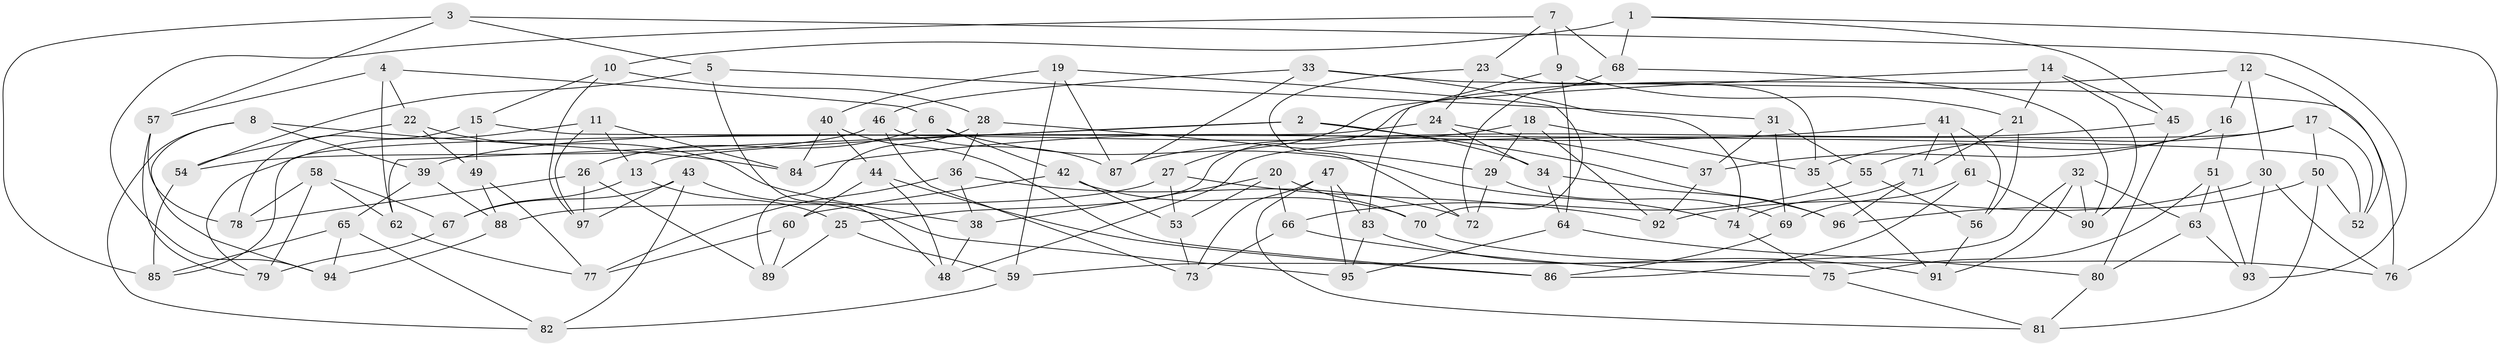// coarse degree distribution, {6: 0.30612244897959184, 4: 0.16326530612244897, 5: 0.3877551020408163, 3: 0.08163265306122448, 7: 0.061224489795918366}
// Generated by graph-tools (version 1.1) at 2025/38/03/04/25 23:38:05]
// undirected, 97 vertices, 194 edges
graph export_dot {
  node [color=gray90,style=filled];
  1;
  2;
  3;
  4;
  5;
  6;
  7;
  8;
  9;
  10;
  11;
  12;
  13;
  14;
  15;
  16;
  17;
  18;
  19;
  20;
  21;
  22;
  23;
  24;
  25;
  26;
  27;
  28;
  29;
  30;
  31;
  32;
  33;
  34;
  35;
  36;
  37;
  38;
  39;
  40;
  41;
  42;
  43;
  44;
  45;
  46;
  47;
  48;
  49;
  50;
  51;
  52;
  53;
  54;
  55;
  56;
  57;
  58;
  59;
  60;
  61;
  62;
  63;
  64;
  65;
  66;
  67;
  68;
  69;
  70;
  71;
  72;
  73;
  74;
  75;
  76;
  77;
  78;
  79;
  80;
  81;
  82;
  83;
  84;
  85;
  86;
  87;
  88;
  89;
  90;
  91;
  92;
  93;
  94;
  95;
  96;
  97;
  1 -- 76;
  1 -- 45;
  1 -- 68;
  1 -- 10;
  2 -- 62;
  2 -- 13;
  2 -- 96;
  2 -- 34;
  3 -- 57;
  3 -- 93;
  3 -- 5;
  3 -- 85;
  4 -- 6;
  4 -- 22;
  4 -- 57;
  4 -- 62;
  5 -- 54;
  5 -- 48;
  5 -- 31;
  6 -- 26;
  6 -- 74;
  6 -- 42;
  7 -- 68;
  7 -- 23;
  7 -- 9;
  7 -- 94;
  8 -- 84;
  8 -- 94;
  8 -- 39;
  8 -- 82;
  9 -- 64;
  9 -- 21;
  9 -- 83;
  10 -- 28;
  10 -- 15;
  10 -- 97;
  11 -- 97;
  11 -- 84;
  11 -- 79;
  11 -- 13;
  12 -- 25;
  12 -- 16;
  12 -- 52;
  12 -- 30;
  13 -- 25;
  13 -- 67;
  14 -- 45;
  14 -- 21;
  14 -- 90;
  14 -- 27;
  15 -- 78;
  15 -- 49;
  15 -- 52;
  16 -- 37;
  16 -- 35;
  16 -- 51;
  17 -- 55;
  17 -- 52;
  17 -- 48;
  17 -- 50;
  18 -- 39;
  18 -- 29;
  18 -- 35;
  18 -- 92;
  19 -- 87;
  19 -- 40;
  19 -- 70;
  19 -- 59;
  20 -- 53;
  20 -- 70;
  20 -- 38;
  20 -- 66;
  21 -- 56;
  21 -- 71;
  22 -- 54;
  22 -- 38;
  22 -- 49;
  23 -- 35;
  23 -- 24;
  23 -- 72;
  24 -- 34;
  24 -- 85;
  24 -- 37;
  25 -- 89;
  25 -- 59;
  26 -- 78;
  26 -- 89;
  26 -- 97;
  27 -- 88;
  27 -- 92;
  27 -- 53;
  28 -- 29;
  28 -- 36;
  28 -- 89;
  29 -- 69;
  29 -- 72;
  30 -- 76;
  30 -- 92;
  30 -- 93;
  31 -- 55;
  31 -- 69;
  31 -- 37;
  32 -- 90;
  32 -- 63;
  32 -- 91;
  32 -- 59;
  33 -- 87;
  33 -- 46;
  33 -- 76;
  33 -- 74;
  34 -- 64;
  34 -- 96;
  35 -- 91;
  36 -- 72;
  36 -- 38;
  36 -- 77;
  37 -- 92;
  38 -- 48;
  39 -- 88;
  39 -- 65;
  40 -- 44;
  40 -- 84;
  40 -- 86;
  41 -- 84;
  41 -- 71;
  41 -- 56;
  41 -- 61;
  42 -- 60;
  42 -- 53;
  42 -- 70;
  43 -- 97;
  43 -- 82;
  43 -- 95;
  43 -- 67;
  44 -- 86;
  44 -- 48;
  44 -- 60;
  45 -- 87;
  45 -- 80;
  46 -- 73;
  46 -- 87;
  46 -- 54;
  47 -- 73;
  47 -- 95;
  47 -- 81;
  47 -- 83;
  49 -- 77;
  49 -- 88;
  50 -- 52;
  50 -- 96;
  50 -- 81;
  51 -- 75;
  51 -- 93;
  51 -- 63;
  53 -- 73;
  54 -- 85;
  55 -- 56;
  55 -- 66;
  56 -- 91;
  57 -- 79;
  57 -- 78;
  58 -- 62;
  58 -- 79;
  58 -- 78;
  58 -- 67;
  59 -- 82;
  60 -- 77;
  60 -- 89;
  61 -- 90;
  61 -- 69;
  61 -- 86;
  62 -- 77;
  63 -- 93;
  63 -- 80;
  64 -- 80;
  64 -- 95;
  65 -- 82;
  65 -- 94;
  65 -- 85;
  66 -- 75;
  66 -- 73;
  67 -- 79;
  68 -- 72;
  68 -- 90;
  69 -- 86;
  70 -- 76;
  71 -- 74;
  71 -- 96;
  74 -- 75;
  75 -- 81;
  80 -- 81;
  83 -- 95;
  83 -- 91;
  88 -- 94;
}
